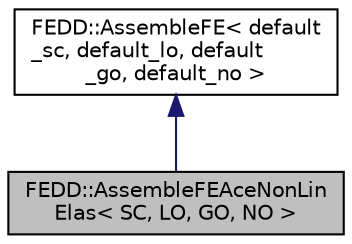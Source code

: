 digraph "FEDD::AssembleFEAceNonLinElas&lt; SC, LO, GO, NO &gt;"
{
 // LATEX_PDF_SIZE
  edge [fontname="Helvetica",fontsize="10",labelfontname="Helvetica",labelfontsize="10"];
  node [fontname="Helvetica",fontsize="10",shape=record];
  Node1 [label="FEDD::AssembleFEAceNonLin\lElas\< SC, LO, GO, NO \>",height=0.2,width=0.4,color="black", fillcolor="grey75", style="filled", fontcolor="black",tooltip=" "];
  Node2 -> Node1 [dir="back",color="midnightblue",fontsize="10",style="solid"];
  Node2 [label="FEDD::AssembleFE\< default\l_sc, default_lo, default\l_go, default_no \>",height=0.2,width=0.4,color="black", fillcolor="white", style="filled",URL="$classFEDD_1_1AssembleFE.html",tooltip=" "];
}
